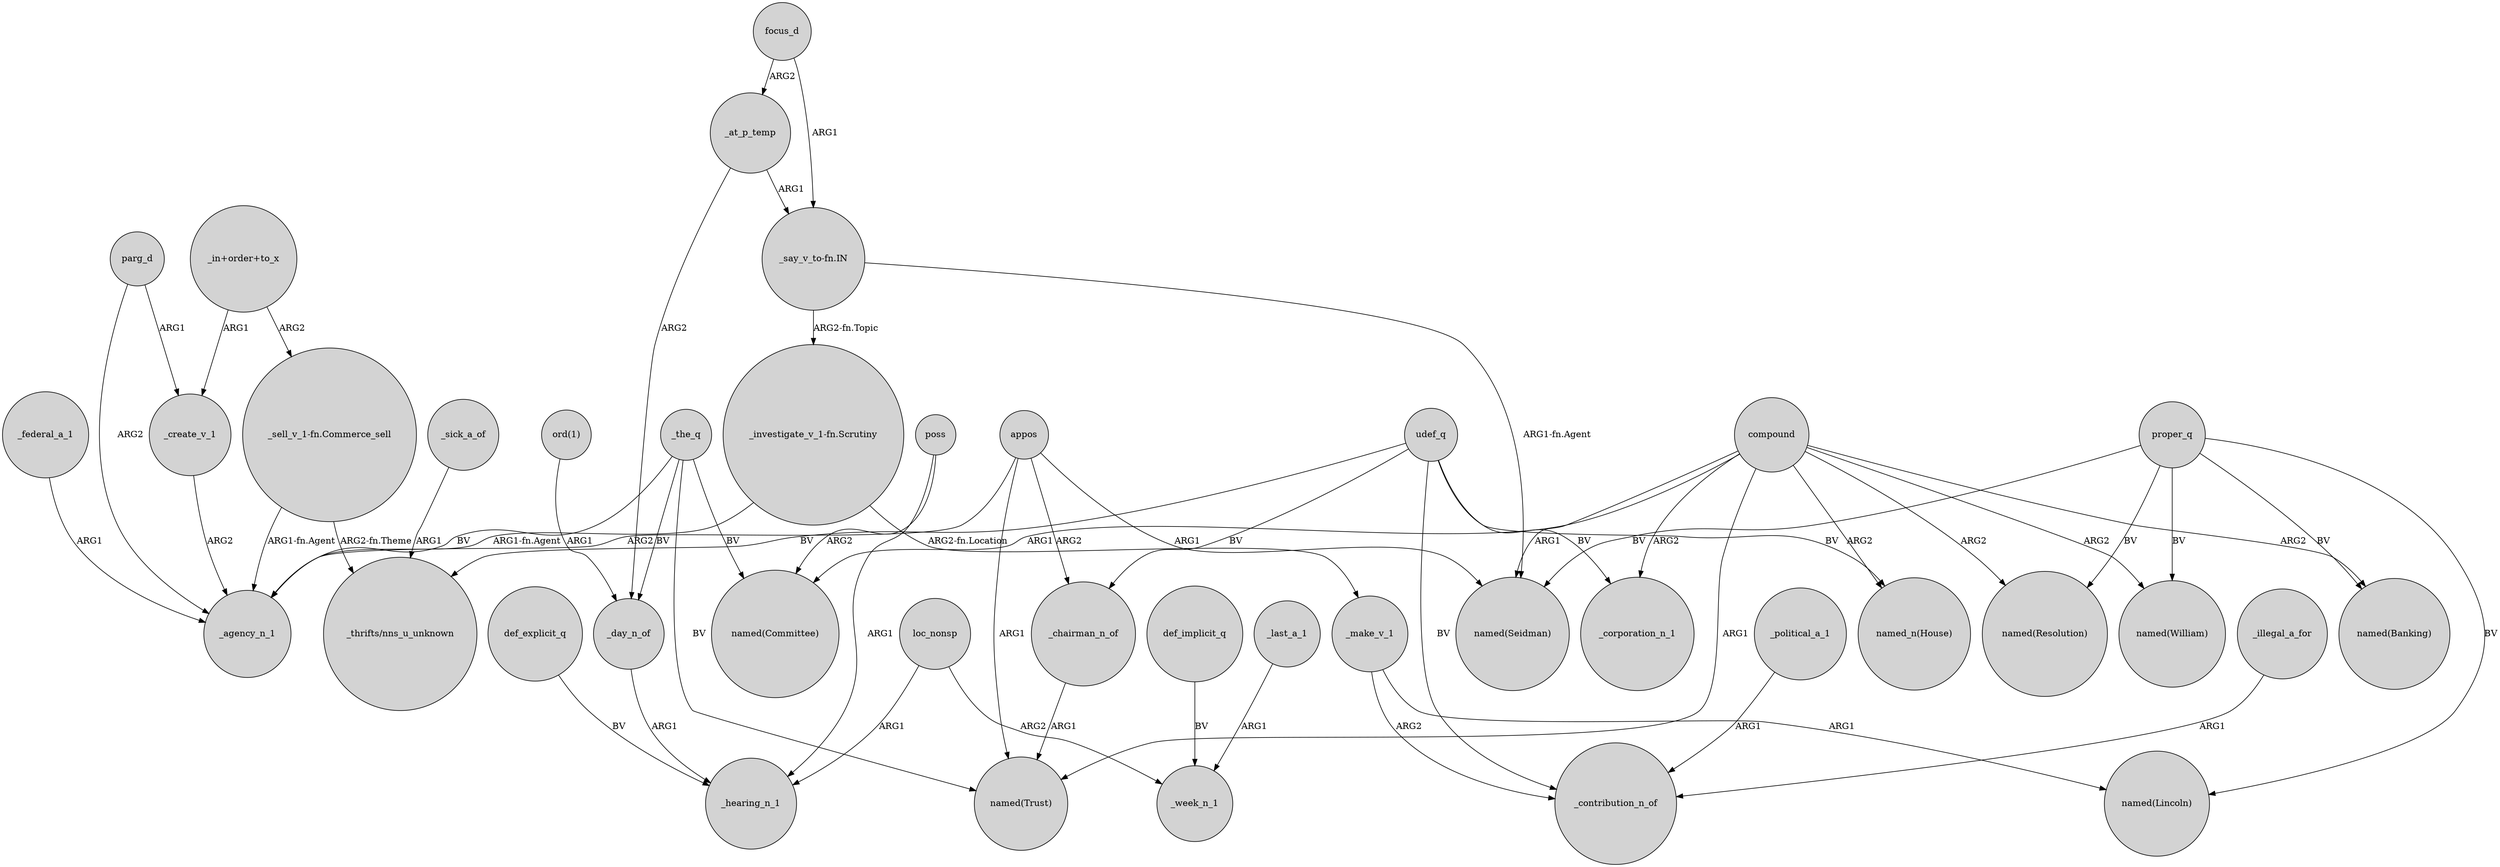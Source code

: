 digraph {
	node [shape=circle style=filled]
	udef_q -> "named_n(House)" [label=BV]
	focus_d -> _at_p_temp [label=ARG2]
	_the_q -> _agency_n_1 [label=BV]
	_at_p_temp -> "_say_v_to-fn.IN" [label=ARG1]
	def_implicit_q -> _week_n_1 [label=BV]
	_political_a_1 -> _contribution_n_of [label=ARG1]
	"_say_v_to-fn.IN" -> "named(Seidman)" [label="ARG1-fn.Agent"]
	proper_q -> "named(Banking)" [label=BV]
	def_explicit_q -> _hearing_n_1 [label=BV]
	parg_d -> _create_v_1 [label=ARG1]
	udef_q -> "_thrifts/nns_u_unknown" [label=BV]
	poss -> "named(Committee)" [label=ARG2]
	"_say_v_to-fn.IN" -> "_investigate_v_1-fn.Scrutiny" [label="ARG2-fn.Topic"]
	compound -> _corporation_n_1 [label=ARG2]
	compound -> "named(Trust)" [label=ARG1]
	"_sell_v_1-fn.Commerce_sell" -> "_thrifts/nns_u_unknown" [label="ARG2-fn.Theme"]
	_at_p_temp -> _day_n_of [label=ARG2]
	_make_v_1 -> "named(Lincoln)" [label=ARG1]
	_sick_a_of -> "_thrifts/nns_u_unknown" [label=ARG1]
	"_investigate_v_1-fn.Scrutiny" -> _make_v_1 [label="ARG2-fn.Location"]
	parg_d -> _agency_n_1 [label=ARG2]
	udef_q -> _chairman_n_of [label=BV]
	_create_v_1 -> _agency_n_1 [label=ARG2]
	"_investigate_v_1-fn.Scrutiny" -> _agency_n_1 [label="ARG1-fn.Agent"]
	proper_q -> "named(Lincoln)" [label=BV]
	appos -> _agency_n_1 [label=ARG2]
	_the_q -> "named(Trust)" [label=BV]
	_the_q -> _day_n_of [label=BV]
	proper_q -> "named(Seidman)" [label=BV]
	udef_q -> _corporation_n_1 [label=BV]
	loc_nonsp -> _week_n_1 [label=ARG2]
	"_in+order+to_x" -> _create_v_1 [label=ARG1]
	appos -> _chairman_n_of [label=ARG2]
	compound -> "named(William)" [label=ARG2]
	udef_q -> _contribution_n_of [label=BV]
	_day_n_of -> _hearing_n_1 [label=ARG1]
	appos -> "named(Trust)" [label=ARG1]
	proper_q -> "named(Resolution)" [label=BV]
	_last_a_1 -> _week_n_1 [label=ARG1]
	poss -> _hearing_n_1 [label=ARG1]
	compound -> "named_n(House)" [label=ARG2]
	compound -> "named(Committee)" [label=ARG1]
	_federal_a_1 -> _agency_n_1 [label=ARG1]
	"ord(1)" -> _day_n_of [label=ARG1]
	compound -> "named(Banking)" [label=ARG2]
	_illegal_a_for -> _contribution_n_of [label=ARG1]
	loc_nonsp -> _hearing_n_1 [label=ARG1]
	appos -> "named(Seidman)" [label=ARG1]
	_chairman_n_of -> "named(Trust)" [label=ARG1]
	"_sell_v_1-fn.Commerce_sell" -> _agency_n_1 [label="ARG1-fn.Agent"]
	_make_v_1 -> _contribution_n_of [label=ARG2]
	_the_q -> "named(Committee)" [label=BV]
	"_in+order+to_x" -> "_sell_v_1-fn.Commerce_sell" [label=ARG2]
	compound -> "named(Seidman)" [label=ARG1]
	proper_q -> "named(William)" [label=BV]
	focus_d -> "_say_v_to-fn.IN" [label=ARG1]
	compound -> "named(Resolution)" [label=ARG2]
}
